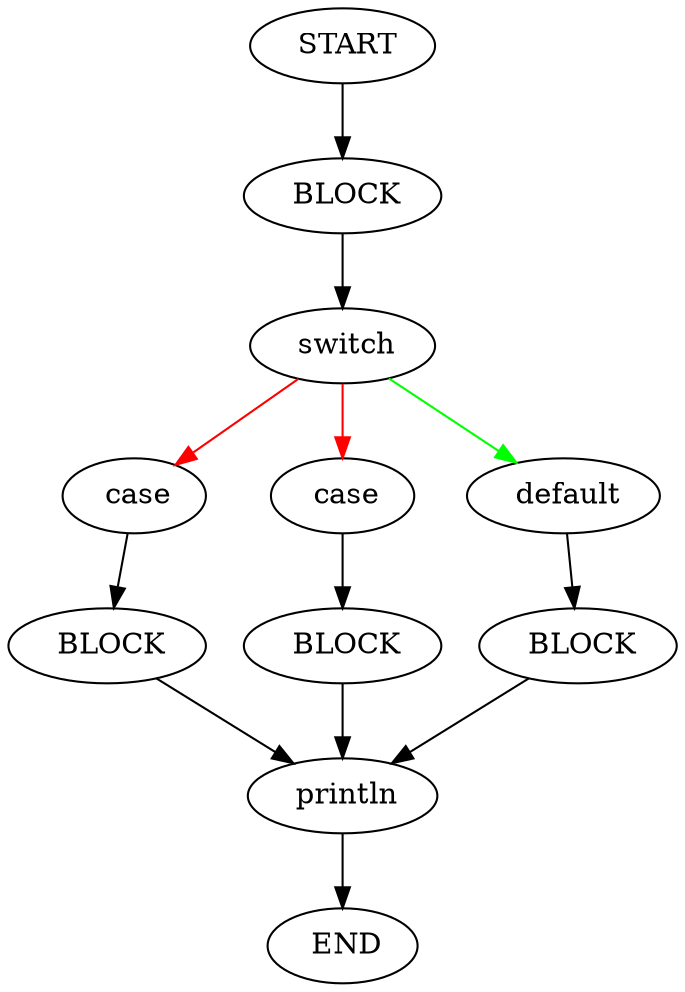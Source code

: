 digraph testGraph {
0[label=" START"]
3[label="BLOCK"]
0 -> 3[color=black]
3[label=" BLOCK"]
9[label="switch"]
3 -> 9[color=black]
9[label=" switch"]
10[label="case"]
9 -> 10[color=red]
14[label="case"]
9 -> 14[color=red]
18[label="default"]
9 -> 18[color=green]
10[label=" case"]
12[label="BLOCK"]
10 -> 12[color=black]
14[label=" case"]
16[label="BLOCK"]
14 -> 16[color=black]
18[label=" default"]
19[label="BLOCK"]
18 -> 19[color=black]
12[label=" BLOCK"]
25[label="println"]
12 -> 25[color=black]
16[label=" BLOCK"]
25[label="println"]
16 -> 25[color=black]
19[label=" BLOCK"]
25[label="println"]
19 -> 25[color=black]
25[label=" println"]
1[label="END"]
25 -> 1[color=black]
1[label=" END"]
}
